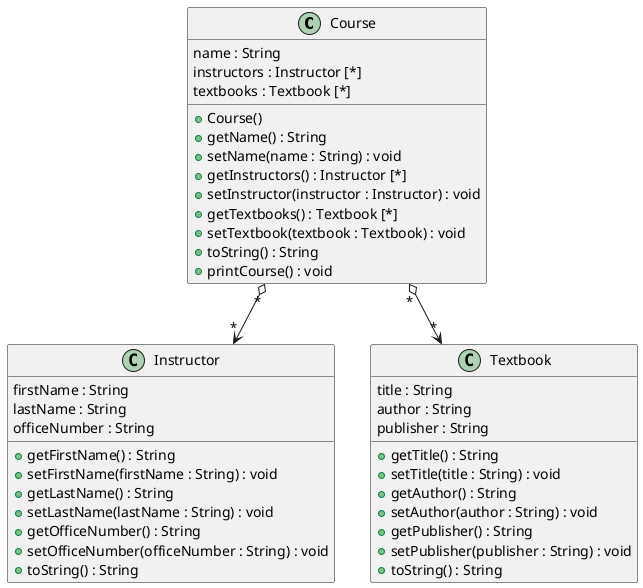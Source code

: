 @startuml
class Course {
    name : String
    instructors : Instructor [*]
    textbooks : Textbook [*]
    +Course()
    +getName() : String
    +setName(name : String) : void
    +getInstructors() : Instructor [*]
    +setInstructor(instructor : Instructor) : void
    +getTextbooks() : Textbook [*]
    +setTextbook(textbook : Textbook) : void
    +toString() : String
    +printCourse() : void
}
class Instructor {
    firstName : String
    lastName : String
    officeNumber : String
    +getFirstName() : String
    +setFirstName(firstName : String) : void
    +getLastName() : String
    +setLastName(lastName : String) : void
    +getOfficeNumber() : String
    +setOfficeNumber(officeNumber : String) : void
    +toString() : String
}
class Textbook {
    title : String
    author : String
    publisher : String
    +getTitle() : String
    +setTitle(title : String) : void
    +getAuthor() : String
    +setAuthor(author : String) : void
    +getPublisher() : String
    +setPublisher(publisher : String) : void
    +toString() : String
}

Course "*" o--> "*" Instructor
Course "*" o--> "*" Textbook
@enduml